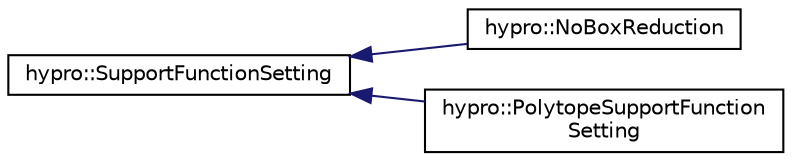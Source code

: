 digraph "Graphical Class Hierarchy"
{
  edge [fontname="Helvetica",fontsize="10",labelfontname="Helvetica",labelfontsize="10"];
  node [fontname="Helvetica",fontsize="10",shape=record];
  rankdir="LR";
  Node1 [label="hypro::SupportFunctionSetting",height=0.2,width=0.4,color="black", fillcolor="white", style="filled",URL="$structhypro_1_1SupportFunctionSetting.html"];
  Node1 -> Node2 [dir="back",color="midnightblue",fontsize="10",style="solid",fontname="Helvetica"];
  Node2 [label="hypro::NoBoxReduction",height=0.2,width=0.4,color="black", fillcolor="white", style="filled",URL="$structhypro_1_1NoBoxReduction.html"];
  Node1 -> Node3 [dir="back",color="midnightblue",fontsize="10",style="solid",fontname="Helvetica"];
  Node3 [label="hypro::PolytopeSupportFunction\lSetting",height=0.2,width=0.4,color="black", fillcolor="white", style="filled",URL="$structhypro_1_1PolytopeSupportFunctionSetting.html"];
}
